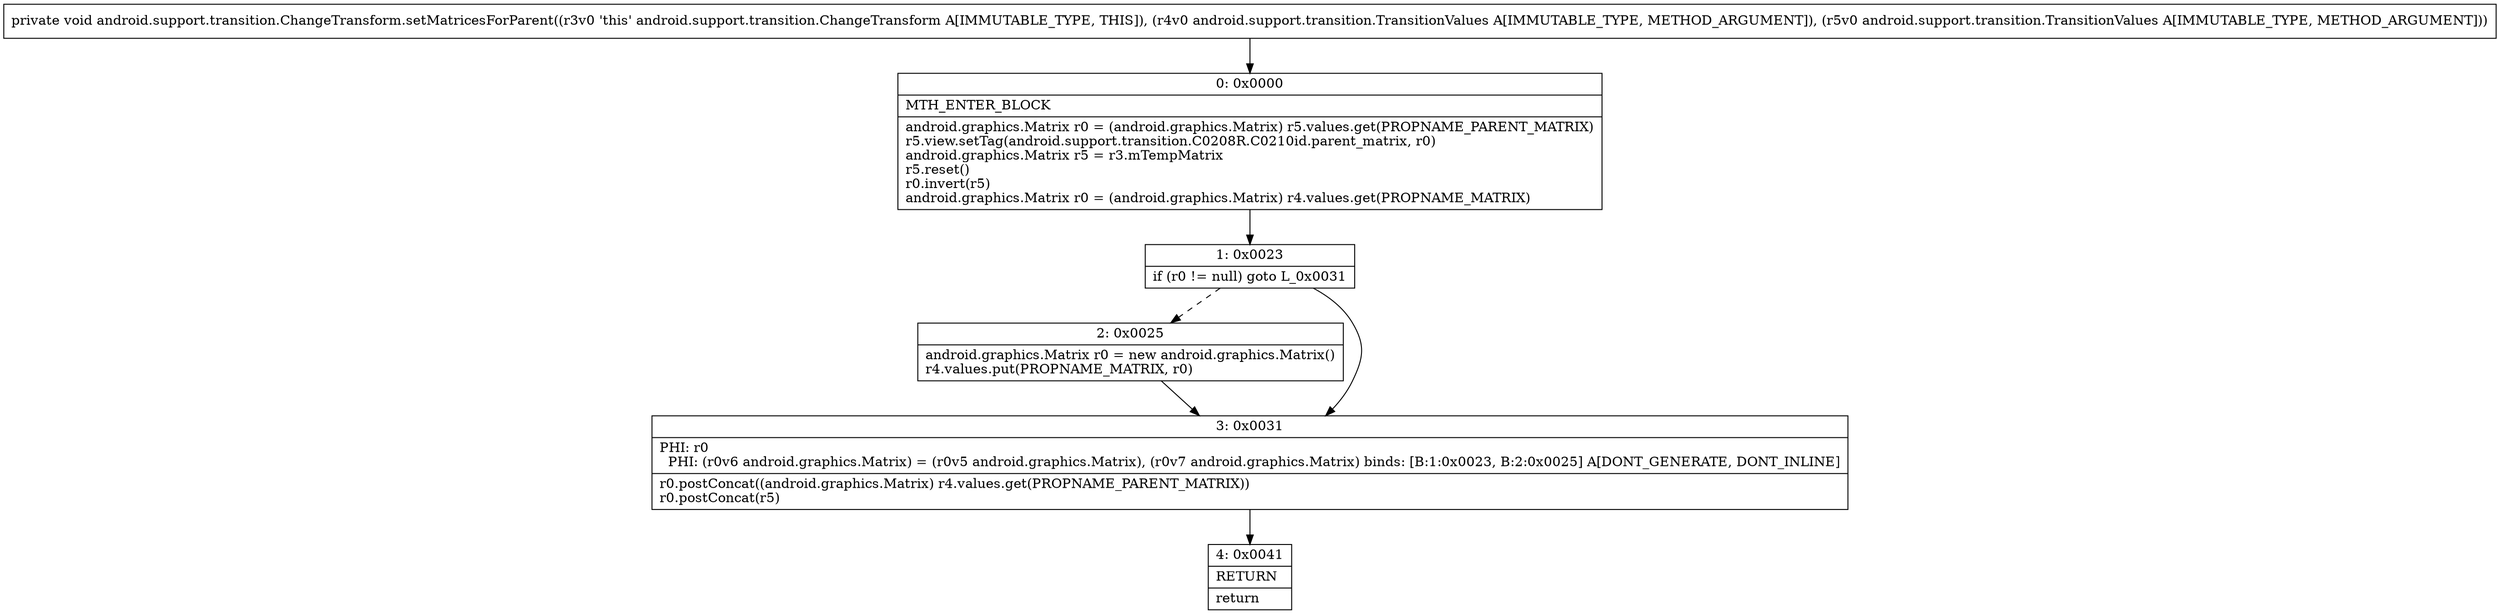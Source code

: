 digraph "CFG forandroid.support.transition.ChangeTransform.setMatricesForParent(Landroid\/support\/transition\/TransitionValues;Landroid\/support\/transition\/TransitionValues;)V" {
Node_0 [shape=record,label="{0\:\ 0x0000|MTH_ENTER_BLOCK\l|android.graphics.Matrix r0 = (android.graphics.Matrix) r5.values.get(PROPNAME_PARENT_MATRIX)\lr5.view.setTag(android.support.transition.C0208R.C0210id.parent_matrix, r0)\landroid.graphics.Matrix r5 = r3.mTempMatrix\lr5.reset()\lr0.invert(r5)\landroid.graphics.Matrix r0 = (android.graphics.Matrix) r4.values.get(PROPNAME_MATRIX)\l}"];
Node_1 [shape=record,label="{1\:\ 0x0023|if (r0 != null) goto L_0x0031\l}"];
Node_2 [shape=record,label="{2\:\ 0x0025|android.graphics.Matrix r0 = new android.graphics.Matrix()\lr4.values.put(PROPNAME_MATRIX, r0)\l}"];
Node_3 [shape=record,label="{3\:\ 0x0031|PHI: r0 \l  PHI: (r0v6 android.graphics.Matrix) = (r0v5 android.graphics.Matrix), (r0v7 android.graphics.Matrix) binds: [B:1:0x0023, B:2:0x0025] A[DONT_GENERATE, DONT_INLINE]\l|r0.postConcat((android.graphics.Matrix) r4.values.get(PROPNAME_PARENT_MATRIX))\lr0.postConcat(r5)\l}"];
Node_4 [shape=record,label="{4\:\ 0x0041|RETURN\l|return\l}"];
MethodNode[shape=record,label="{private void android.support.transition.ChangeTransform.setMatricesForParent((r3v0 'this' android.support.transition.ChangeTransform A[IMMUTABLE_TYPE, THIS]), (r4v0 android.support.transition.TransitionValues A[IMMUTABLE_TYPE, METHOD_ARGUMENT]), (r5v0 android.support.transition.TransitionValues A[IMMUTABLE_TYPE, METHOD_ARGUMENT])) }"];
MethodNode -> Node_0;
Node_0 -> Node_1;
Node_1 -> Node_2[style=dashed];
Node_1 -> Node_3;
Node_2 -> Node_3;
Node_3 -> Node_4;
}

